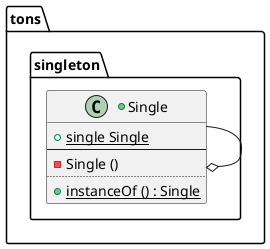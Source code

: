 @startuml

package tons.singleton {

    +class Single{
            +{field} {static} single Single
        --
            - {method} Single ()
        ..
            + {method} {static} instanceOf () : Single
    }

    Single --o Single




}

@enduml